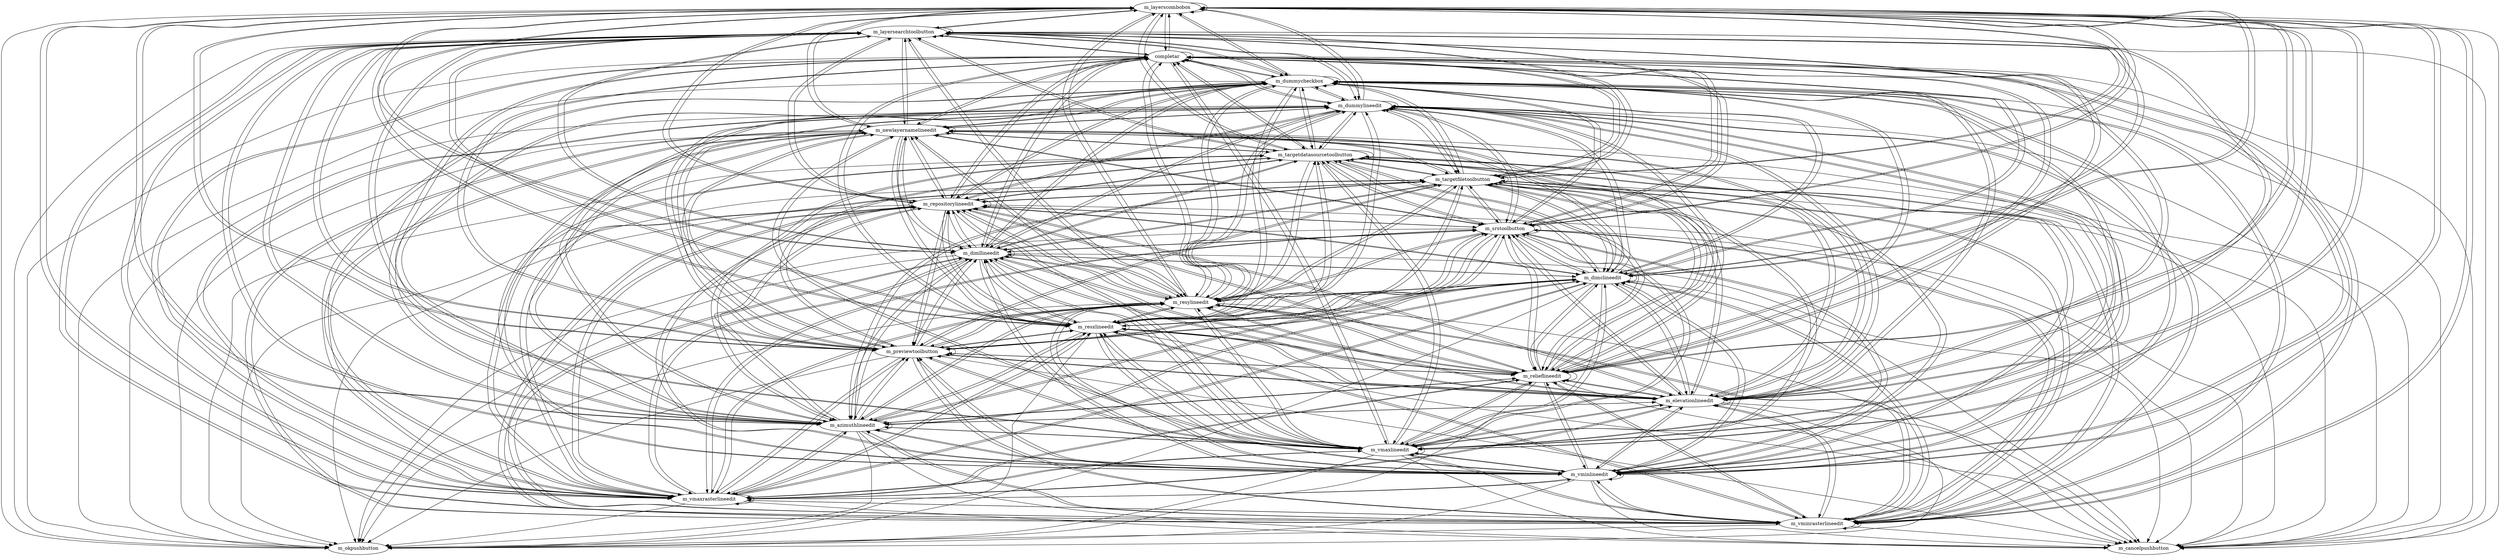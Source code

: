 strict digraph G {
	m_layerscombobox;
	m_layersearchtoolbutton;
	m_dummycheckbox;
	m_dummylineedit;
	m_vminrasterlineedit;
	m_vmaxrasterlineedit;
	m_vminlineedit;
	m_vmaxlineedit;
	m_azimuthlineedit;
	m_elevationlineedit;
	m_relieflineedit;
	m_previewtoolbutton;
	m_resxlineedit;
	m_resylineedit;
	m_dimclineedit;
	m_dimllineedit;
	m_srstoolbutton;
	m_repositorylineedit;
	m_targetfiletoolbutton;
	m_targetdatasourcetoolbutton;
	m_newlayernamelineedit;
	m_okpushbutton;
	m_cancelpushbutton;
	completar;
	completar;
	completar;
	completar;
	completar;
	completar;
	completar;
	completar;
	completar;
	completar;
	completar;
	completar;
	m_layerscombobox -> m_layerscombobox;
	m_layerscombobox -> m_layersearchtoolbutton;
	m_layerscombobox -> m_dummycheckbox;
	m_layerscombobox -> m_dummylineedit;
	m_layerscombobox -> m_vminrasterlineedit;
	m_layerscombobox -> m_vmaxrasterlineedit;
	m_layerscombobox -> m_vminlineedit;
	m_layerscombobox -> m_vmaxlineedit;
	m_layerscombobox -> m_azimuthlineedit;
	m_layerscombobox -> m_elevationlineedit;
	m_layerscombobox -> m_relieflineedit;
	m_layerscombobox -> m_previewtoolbutton;
	m_layerscombobox -> m_resxlineedit;
	m_layerscombobox -> m_resylineedit;
	m_layerscombobox -> m_dimclineedit;
	m_layerscombobox -> m_dimllineedit;
	m_layerscombobox -> m_srstoolbutton;
	m_layerscombobox -> m_repositorylineedit;
	m_layerscombobox -> m_targetfiletoolbutton;
	m_layerscombobox -> m_targetdatasourcetoolbutton;
	m_layerscombobox -> m_newlayernamelineedit;
	m_layerscombobox -> m_okpushbutton;
	m_layerscombobox -> m_cancelpushbutton;
	m_layerscombobox -> completar;
	m_layerscombobox -> completar;
	m_layerscombobox -> completar;
	m_layerscombobox -> completar;
	m_layerscombobox -> completar;
	m_layerscombobox -> completar;
	m_layerscombobox -> completar;
	m_layerscombobox -> completar;
	m_layerscombobox -> completar;
	m_layerscombobox -> completar;
	m_layerscombobox -> completar;
	m_layerscombobox -> completar;
	m_layersearchtoolbutton -> m_layerscombobox;
	m_layersearchtoolbutton -> m_layersearchtoolbutton;
	m_layersearchtoolbutton -> m_dummycheckbox;
	m_layersearchtoolbutton -> m_dummylineedit;
	m_layersearchtoolbutton -> m_vminrasterlineedit;
	m_layersearchtoolbutton -> m_vmaxrasterlineedit;
	m_layersearchtoolbutton -> m_vminlineedit;
	m_layersearchtoolbutton -> m_vmaxlineedit;
	m_layersearchtoolbutton -> m_azimuthlineedit;
	m_layersearchtoolbutton -> m_elevationlineedit;
	m_layersearchtoolbutton -> m_relieflineedit;
	m_layersearchtoolbutton -> m_previewtoolbutton;
	m_layersearchtoolbutton -> m_resxlineedit;
	m_layersearchtoolbutton -> m_resylineedit;
	m_layersearchtoolbutton -> m_dimclineedit;
	m_layersearchtoolbutton -> m_dimllineedit;
	m_layersearchtoolbutton -> m_srstoolbutton;
	m_layersearchtoolbutton -> m_repositorylineedit;
	m_layersearchtoolbutton -> m_targetfiletoolbutton;
	m_layersearchtoolbutton -> m_targetdatasourcetoolbutton;
	m_layersearchtoolbutton -> m_newlayernamelineedit;
	m_layersearchtoolbutton -> m_okpushbutton;
	m_layersearchtoolbutton -> m_cancelpushbutton;
	m_layersearchtoolbutton -> completar;
	m_layersearchtoolbutton -> completar;
	m_layersearchtoolbutton -> completar;
	m_layersearchtoolbutton -> completar;
	m_layersearchtoolbutton -> completar;
	m_layersearchtoolbutton -> completar;
	m_layersearchtoolbutton -> completar;
	m_layersearchtoolbutton -> completar;
	m_layersearchtoolbutton -> completar;
	m_layersearchtoolbutton -> completar;
	m_layersearchtoolbutton -> completar;
	m_layersearchtoolbutton -> completar;
	m_dummycheckbox -> m_layerscombobox;
	m_dummycheckbox -> m_layersearchtoolbutton;
	m_dummycheckbox -> m_dummycheckbox;
	m_dummycheckbox -> m_dummylineedit;
	m_dummycheckbox -> m_vminrasterlineedit;
	m_dummycheckbox -> m_vmaxrasterlineedit;
	m_dummycheckbox -> m_vminlineedit;
	m_dummycheckbox -> m_vmaxlineedit;
	m_dummycheckbox -> m_azimuthlineedit;
	m_dummycheckbox -> m_elevationlineedit;
	m_dummycheckbox -> m_relieflineedit;
	m_dummycheckbox -> m_previewtoolbutton;
	m_dummycheckbox -> m_resxlineedit;
	m_dummycheckbox -> m_resylineedit;
	m_dummycheckbox -> m_dimclineedit;
	m_dummycheckbox -> m_dimllineedit;
	m_dummycheckbox -> m_srstoolbutton;
	m_dummycheckbox -> m_repositorylineedit;
	m_dummycheckbox -> m_targetfiletoolbutton;
	m_dummycheckbox -> m_targetdatasourcetoolbutton;
	m_dummycheckbox -> m_newlayernamelineedit;
	m_dummycheckbox -> m_okpushbutton;
	m_dummycheckbox -> m_cancelpushbutton;
	m_dummycheckbox -> completar;
	m_dummycheckbox -> completar;
	m_dummycheckbox -> completar;
	m_dummycheckbox -> completar;
	m_dummycheckbox -> completar;
	m_dummycheckbox -> completar;
	m_dummycheckbox -> completar;
	m_dummycheckbox -> completar;
	m_dummycheckbox -> completar;
	m_dummycheckbox -> completar;
	m_dummycheckbox -> completar;
	m_dummycheckbox -> completar;
	m_dummylineedit -> m_layerscombobox;
	m_dummylineedit -> m_layersearchtoolbutton;
	m_dummylineedit -> m_dummycheckbox;
	m_dummylineedit -> m_dummylineedit;
	m_dummylineedit -> m_vminrasterlineedit;
	m_dummylineedit -> m_vmaxrasterlineedit;
	m_dummylineedit -> m_vminlineedit;
	m_dummylineedit -> m_vmaxlineedit;
	m_dummylineedit -> m_azimuthlineedit;
	m_dummylineedit -> m_elevationlineedit;
	m_dummylineedit -> m_relieflineedit;
	m_dummylineedit -> m_previewtoolbutton;
	m_dummylineedit -> m_resxlineedit;
	m_dummylineedit -> m_resylineedit;
	m_dummylineedit -> m_dimclineedit;
	m_dummylineedit -> m_dimllineedit;
	m_dummylineedit -> m_srstoolbutton;
	m_dummylineedit -> m_repositorylineedit;
	m_dummylineedit -> m_targetfiletoolbutton;
	m_dummylineedit -> m_targetdatasourcetoolbutton;
	m_dummylineedit -> m_newlayernamelineedit;
	m_dummylineedit -> m_okpushbutton;
	m_dummylineedit -> m_cancelpushbutton;
	m_dummylineedit -> completar;
	m_dummylineedit -> completar;
	m_dummylineedit -> completar;
	m_dummylineedit -> completar;
	m_dummylineedit -> completar;
	m_dummylineedit -> completar;
	m_dummylineedit -> completar;
	m_dummylineedit -> completar;
	m_dummylineedit -> completar;
	m_dummylineedit -> completar;
	m_dummylineedit -> completar;
	m_dummylineedit -> completar;
	m_vminrasterlineedit -> m_layerscombobox;
	m_vminrasterlineedit -> m_layersearchtoolbutton;
	m_vminrasterlineedit -> m_dummycheckbox;
	m_vminrasterlineedit -> m_dummylineedit;
	m_vminrasterlineedit -> m_vminrasterlineedit;
	m_vminrasterlineedit -> m_vmaxrasterlineedit;
	m_vminrasterlineedit -> m_vminlineedit;
	m_vminrasterlineedit -> m_vmaxlineedit;
	m_vminrasterlineedit -> m_azimuthlineedit;
	m_vminrasterlineedit -> m_elevationlineedit;
	m_vminrasterlineedit -> m_relieflineedit;
	m_vminrasterlineedit -> m_previewtoolbutton;
	m_vminrasterlineedit -> m_resxlineedit;
	m_vminrasterlineedit -> m_resylineedit;
	m_vminrasterlineedit -> m_dimclineedit;
	m_vminrasterlineedit -> m_dimllineedit;
	m_vminrasterlineedit -> m_srstoolbutton;
	m_vminrasterlineedit -> m_repositorylineedit;
	m_vminrasterlineedit -> m_targetfiletoolbutton;
	m_vminrasterlineedit -> m_targetdatasourcetoolbutton;
	m_vminrasterlineedit -> m_newlayernamelineedit;
	m_vminrasterlineedit -> m_okpushbutton;
	m_vminrasterlineedit -> m_cancelpushbutton;
	m_vminrasterlineedit -> completar;
	m_vminrasterlineedit -> completar;
	m_vminrasterlineedit -> completar;
	m_vminrasterlineedit -> completar;
	m_vminrasterlineedit -> completar;
	m_vminrasterlineedit -> completar;
	m_vminrasterlineedit -> completar;
	m_vminrasterlineedit -> completar;
	m_vminrasterlineedit -> completar;
	m_vminrasterlineedit -> completar;
	m_vminrasterlineedit -> completar;
	m_vminrasterlineedit -> completar;
	m_vmaxrasterlineedit -> m_layerscombobox;
	m_vmaxrasterlineedit -> m_layersearchtoolbutton;
	m_vmaxrasterlineedit -> m_dummycheckbox;
	m_vmaxrasterlineedit -> m_dummylineedit;
	m_vmaxrasterlineedit -> m_vminrasterlineedit;
	m_vmaxrasterlineedit -> m_vmaxrasterlineedit;
	m_vmaxrasterlineedit -> m_vminlineedit;
	m_vmaxrasterlineedit -> m_vmaxlineedit;
	m_vmaxrasterlineedit -> m_azimuthlineedit;
	m_vmaxrasterlineedit -> m_elevationlineedit;
	m_vmaxrasterlineedit -> m_relieflineedit;
	m_vmaxrasterlineedit -> m_previewtoolbutton;
	m_vmaxrasterlineedit -> m_resxlineedit;
	m_vmaxrasterlineedit -> m_resylineedit;
	m_vmaxrasterlineedit -> m_dimclineedit;
	m_vmaxrasterlineedit -> m_dimllineedit;
	m_vmaxrasterlineedit -> m_srstoolbutton;
	m_vmaxrasterlineedit -> m_repositorylineedit;
	m_vmaxrasterlineedit -> m_targetfiletoolbutton;
	m_vmaxrasterlineedit -> m_targetdatasourcetoolbutton;
	m_vmaxrasterlineedit -> m_newlayernamelineedit;
	m_vmaxrasterlineedit -> m_okpushbutton;
	m_vmaxrasterlineedit -> m_cancelpushbutton;
	m_vmaxrasterlineedit -> completar;
	m_vmaxrasterlineedit -> completar;
	m_vmaxrasterlineedit -> completar;
	m_vmaxrasterlineedit -> completar;
	m_vmaxrasterlineedit -> completar;
	m_vmaxrasterlineedit -> completar;
	m_vmaxrasterlineedit -> completar;
	m_vmaxrasterlineedit -> completar;
	m_vmaxrasterlineedit -> completar;
	m_vmaxrasterlineedit -> completar;
	m_vmaxrasterlineedit -> completar;
	m_vmaxrasterlineedit -> completar;
	m_vminlineedit -> m_layerscombobox;
	m_vminlineedit -> m_layersearchtoolbutton;
	m_vminlineedit -> m_dummycheckbox;
	m_vminlineedit -> m_dummylineedit;
	m_vminlineedit -> m_vminrasterlineedit;
	m_vminlineedit -> m_vmaxrasterlineedit;
	m_vminlineedit -> m_vminlineedit;
	m_vminlineedit -> m_vmaxlineedit;
	m_vminlineedit -> m_azimuthlineedit;
	m_vminlineedit -> m_elevationlineedit;
	m_vminlineedit -> m_relieflineedit;
	m_vminlineedit -> m_previewtoolbutton;
	m_vminlineedit -> m_resxlineedit;
	m_vminlineedit -> m_resylineedit;
	m_vminlineedit -> m_dimclineedit;
	m_vminlineedit -> m_dimllineedit;
	m_vminlineedit -> m_srstoolbutton;
	m_vminlineedit -> m_repositorylineedit;
	m_vminlineedit -> m_targetfiletoolbutton;
	m_vminlineedit -> m_targetdatasourcetoolbutton;
	m_vminlineedit -> m_newlayernamelineedit;
	m_vminlineedit -> m_okpushbutton;
	m_vminlineedit -> m_cancelpushbutton;
	m_vminlineedit -> completar;
	m_vminlineedit -> completar;
	m_vminlineedit -> completar;
	m_vminlineedit -> completar;
	m_vminlineedit -> completar;
	m_vminlineedit -> completar;
	m_vminlineedit -> completar;
	m_vminlineedit -> completar;
	m_vminlineedit -> completar;
	m_vminlineedit -> completar;
	m_vminlineedit -> completar;
	m_vminlineedit -> completar;
	m_vmaxlineedit -> m_layerscombobox;
	m_vmaxlineedit -> m_layersearchtoolbutton;
	m_vmaxlineedit -> m_dummycheckbox;
	m_vmaxlineedit -> m_dummylineedit;
	m_vmaxlineedit -> m_vminrasterlineedit;
	m_vmaxlineedit -> m_vmaxrasterlineedit;
	m_vmaxlineedit -> m_vminlineedit;
	m_vmaxlineedit -> m_vmaxlineedit;
	m_vmaxlineedit -> m_azimuthlineedit;
	m_vmaxlineedit -> m_elevationlineedit;
	m_vmaxlineedit -> m_relieflineedit;
	m_vmaxlineedit -> m_previewtoolbutton;
	m_vmaxlineedit -> m_resxlineedit;
	m_vmaxlineedit -> m_resylineedit;
	m_vmaxlineedit -> m_dimclineedit;
	m_vmaxlineedit -> m_dimllineedit;
	m_vmaxlineedit -> m_srstoolbutton;
	m_vmaxlineedit -> m_repositorylineedit;
	m_vmaxlineedit -> m_targetfiletoolbutton;
	m_vmaxlineedit -> m_targetdatasourcetoolbutton;
	m_vmaxlineedit -> m_newlayernamelineedit;
	m_vmaxlineedit -> m_okpushbutton;
	m_vmaxlineedit -> m_cancelpushbutton;
	m_vmaxlineedit -> completar;
	m_vmaxlineedit -> completar;
	m_vmaxlineedit -> completar;
	m_vmaxlineedit -> completar;
	m_vmaxlineedit -> completar;
	m_vmaxlineedit -> completar;
	m_vmaxlineedit -> completar;
	m_vmaxlineedit -> completar;
	m_vmaxlineedit -> completar;
	m_vmaxlineedit -> completar;
	m_vmaxlineedit -> completar;
	m_vmaxlineedit -> completar;
	m_azimuthlineedit -> m_layerscombobox;
	m_azimuthlineedit -> m_layersearchtoolbutton;
	m_azimuthlineedit -> m_dummycheckbox;
	m_azimuthlineedit -> m_dummylineedit;
	m_azimuthlineedit -> m_vminrasterlineedit;
	m_azimuthlineedit -> m_vmaxrasterlineedit;
	m_azimuthlineedit -> m_vminlineedit;
	m_azimuthlineedit -> m_vmaxlineedit;
	m_azimuthlineedit -> m_azimuthlineedit;
	m_azimuthlineedit -> m_elevationlineedit;
	m_azimuthlineedit -> m_relieflineedit;
	m_azimuthlineedit -> m_previewtoolbutton;
	m_azimuthlineedit -> m_resxlineedit;
	m_azimuthlineedit -> m_resylineedit;
	m_azimuthlineedit -> m_dimclineedit;
	m_azimuthlineedit -> m_dimllineedit;
	m_azimuthlineedit -> m_srstoolbutton;
	m_azimuthlineedit -> m_repositorylineedit;
	m_azimuthlineedit -> m_targetfiletoolbutton;
	m_azimuthlineedit -> m_targetdatasourcetoolbutton;
	m_azimuthlineedit -> m_newlayernamelineedit;
	m_azimuthlineedit -> m_okpushbutton;
	m_azimuthlineedit -> m_cancelpushbutton;
	m_azimuthlineedit -> completar;
	m_azimuthlineedit -> completar;
	m_azimuthlineedit -> completar;
	m_azimuthlineedit -> completar;
	m_azimuthlineedit -> completar;
	m_azimuthlineedit -> completar;
	m_azimuthlineedit -> completar;
	m_azimuthlineedit -> completar;
	m_azimuthlineedit -> completar;
	m_azimuthlineedit -> completar;
	m_azimuthlineedit -> completar;
	m_azimuthlineedit -> completar;
	m_elevationlineedit -> m_layerscombobox;
	m_elevationlineedit -> m_layersearchtoolbutton;
	m_elevationlineedit -> m_dummycheckbox;
	m_elevationlineedit -> m_dummylineedit;
	m_elevationlineedit -> m_vminrasterlineedit;
	m_elevationlineedit -> m_vmaxrasterlineedit;
	m_elevationlineedit -> m_vminlineedit;
	m_elevationlineedit -> m_vmaxlineedit;
	m_elevationlineedit -> m_azimuthlineedit;
	m_elevationlineedit -> m_elevationlineedit;
	m_elevationlineedit -> m_relieflineedit;
	m_elevationlineedit -> m_previewtoolbutton;
	m_elevationlineedit -> m_resxlineedit;
	m_elevationlineedit -> m_resylineedit;
	m_elevationlineedit -> m_dimclineedit;
	m_elevationlineedit -> m_dimllineedit;
	m_elevationlineedit -> m_srstoolbutton;
	m_elevationlineedit -> m_repositorylineedit;
	m_elevationlineedit -> m_targetfiletoolbutton;
	m_elevationlineedit -> m_targetdatasourcetoolbutton;
	m_elevationlineedit -> m_newlayernamelineedit;
	m_elevationlineedit -> m_okpushbutton;
	m_elevationlineedit -> m_cancelpushbutton;
	m_elevationlineedit -> completar;
	m_elevationlineedit -> completar;
	m_elevationlineedit -> completar;
	m_elevationlineedit -> completar;
	m_elevationlineedit -> completar;
	m_elevationlineedit -> completar;
	m_elevationlineedit -> completar;
	m_elevationlineedit -> completar;
	m_elevationlineedit -> completar;
	m_elevationlineedit -> completar;
	m_elevationlineedit -> completar;
	m_elevationlineedit -> completar;
	m_relieflineedit -> m_layerscombobox;
	m_relieflineedit -> m_layersearchtoolbutton;
	m_relieflineedit -> m_dummycheckbox;
	m_relieflineedit -> m_dummylineedit;
	m_relieflineedit -> m_vminrasterlineedit;
	m_relieflineedit -> m_vmaxrasterlineedit;
	m_relieflineedit -> m_vminlineedit;
	m_relieflineedit -> m_vmaxlineedit;
	m_relieflineedit -> m_azimuthlineedit;
	m_relieflineedit -> m_elevationlineedit;
	m_relieflineedit -> m_relieflineedit;
	m_relieflineedit -> m_previewtoolbutton;
	m_relieflineedit -> m_resxlineedit;
	m_relieflineedit -> m_resylineedit;
	m_relieflineedit -> m_dimclineedit;
	m_relieflineedit -> m_dimllineedit;
	m_relieflineedit -> m_srstoolbutton;
	m_relieflineedit -> m_repositorylineedit;
	m_relieflineedit -> m_targetfiletoolbutton;
	m_relieflineedit -> m_targetdatasourcetoolbutton;
	m_relieflineedit -> m_newlayernamelineedit;
	m_relieflineedit -> m_okpushbutton;
	m_relieflineedit -> m_cancelpushbutton;
	m_relieflineedit -> completar;
	m_relieflineedit -> completar;
	m_relieflineedit -> completar;
	m_relieflineedit -> completar;
	m_relieflineedit -> completar;
	m_relieflineedit -> completar;
	m_relieflineedit -> completar;
	m_relieflineedit -> completar;
	m_relieflineedit -> completar;
	m_relieflineedit -> completar;
	m_relieflineedit -> completar;
	m_relieflineedit -> completar;
	m_previewtoolbutton -> m_layerscombobox;
	m_previewtoolbutton -> m_layersearchtoolbutton;
	m_previewtoolbutton -> m_dummycheckbox;
	m_previewtoolbutton -> m_dummylineedit;
	m_previewtoolbutton -> m_vminrasterlineedit;
	m_previewtoolbutton -> m_vmaxrasterlineedit;
	m_previewtoolbutton -> m_vminlineedit;
	m_previewtoolbutton -> m_vmaxlineedit;
	m_previewtoolbutton -> m_azimuthlineedit;
	m_previewtoolbutton -> m_elevationlineedit;
	m_previewtoolbutton -> m_relieflineedit;
	m_previewtoolbutton -> m_previewtoolbutton;
	m_previewtoolbutton -> m_resxlineedit;
	m_previewtoolbutton -> m_resylineedit;
	m_previewtoolbutton -> m_dimclineedit;
	m_previewtoolbutton -> m_dimllineedit;
	m_previewtoolbutton -> m_srstoolbutton;
	m_previewtoolbutton -> m_repositorylineedit;
	m_previewtoolbutton -> m_targetfiletoolbutton;
	m_previewtoolbutton -> m_targetdatasourcetoolbutton;
	m_previewtoolbutton -> m_newlayernamelineedit;
	m_previewtoolbutton -> m_okpushbutton;
	m_previewtoolbutton -> m_cancelpushbutton;
	m_previewtoolbutton -> completar;
	m_previewtoolbutton -> completar;
	m_previewtoolbutton -> completar;
	m_previewtoolbutton -> completar;
	m_previewtoolbutton -> completar;
	m_previewtoolbutton -> completar;
	m_previewtoolbutton -> completar;
	m_previewtoolbutton -> completar;
	m_previewtoolbutton -> completar;
	m_previewtoolbutton -> completar;
	m_previewtoolbutton -> completar;
	m_previewtoolbutton -> completar;
	m_resxlineedit -> m_layerscombobox;
	m_resxlineedit -> m_layersearchtoolbutton;
	m_resxlineedit -> m_dummycheckbox;
	m_resxlineedit -> m_dummylineedit;
	m_resxlineedit -> m_vminrasterlineedit;
	m_resxlineedit -> m_vmaxrasterlineedit;
	m_resxlineedit -> m_vminlineedit;
	m_resxlineedit -> m_vmaxlineedit;
	m_resxlineedit -> m_azimuthlineedit;
	m_resxlineedit -> m_elevationlineedit;
	m_resxlineedit -> m_relieflineedit;
	m_resxlineedit -> m_previewtoolbutton;
	m_resxlineedit -> m_resxlineedit;
	m_resxlineedit -> m_resylineedit;
	m_resxlineedit -> m_dimclineedit;
	m_resxlineedit -> m_dimllineedit;
	m_resxlineedit -> m_srstoolbutton;
	m_resxlineedit -> m_repositorylineedit;
	m_resxlineedit -> m_targetfiletoolbutton;
	m_resxlineedit -> m_targetdatasourcetoolbutton;
	m_resxlineedit -> m_newlayernamelineedit;
	m_resxlineedit -> m_okpushbutton;
	m_resxlineedit -> m_cancelpushbutton;
	m_resxlineedit -> completar;
	m_resxlineedit -> completar;
	m_resxlineedit -> completar;
	m_resxlineedit -> completar;
	m_resxlineedit -> completar;
	m_resxlineedit -> completar;
	m_resxlineedit -> completar;
	m_resxlineedit -> completar;
	m_resxlineedit -> completar;
	m_resxlineedit -> completar;
	m_resxlineedit -> completar;
	m_resxlineedit -> completar;
	m_resylineedit -> m_layerscombobox;
	m_resylineedit -> m_layersearchtoolbutton;
	m_resylineedit -> m_dummycheckbox;
	m_resylineedit -> m_dummylineedit;
	m_resylineedit -> m_vminrasterlineedit;
	m_resylineedit -> m_vmaxrasterlineedit;
	m_resylineedit -> m_vminlineedit;
	m_resylineedit -> m_vmaxlineedit;
	m_resylineedit -> m_azimuthlineedit;
	m_resylineedit -> m_elevationlineedit;
	m_resylineedit -> m_relieflineedit;
	m_resylineedit -> m_previewtoolbutton;
	m_resylineedit -> m_resxlineedit;
	m_resylineedit -> m_resylineedit;
	m_resylineedit -> m_dimclineedit;
	m_resylineedit -> m_dimllineedit;
	m_resylineedit -> m_srstoolbutton;
	m_resylineedit -> m_repositorylineedit;
	m_resylineedit -> m_targetfiletoolbutton;
	m_resylineedit -> m_targetdatasourcetoolbutton;
	m_resylineedit -> m_newlayernamelineedit;
	m_resylineedit -> m_okpushbutton;
	m_resylineedit -> m_cancelpushbutton;
	m_resylineedit -> completar;
	m_resylineedit -> completar;
	m_resylineedit -> completar;
	m_resylineedit -> completar;
	m_resylineedit -> completar;
	m_resylineedit -> completar;
	m_resylineedit -> completar;
	m_resylineedit -> completar;
	m_resylineedit -> completar;
	m_resylineedit -> completar;
	m_resylineedit -> completar;
	m_resylineedit -> completar;
	m_dimclineedit -> m_layerscombobox;
	m_dimclineedit -> m_layersearchtoolbutton;
	m_dimclineedit -> m_dummycheckbox;
	m_dimclineedit -> m_dummylineedit;
	m_dimclineedit -> m_vminrasterlineedit;
	m_dimclineedit -> m_vmaxrasterlineedit;
	m_dimclineedit -> m_vminlineedit;
	m_dimclineedit -> m_vmaxlineedit;
	m_dimclineedit -> m_azimuthlineedit;
	m_dimclineedit -> m_elevationlineedit;
	m_dimclineedit -> m_relieflineedit;
	m_dimclineedit -> m_previewtoolbutton;
	m_dimclineedit -> m_resxlineedit;
	m_dimclineedit -> m_resylineedit;
	m_dimclineedit -> m_dimclineedit;
	m_dimclineedit -> m_dimllineedit;
	m_dimclineedit -> m_srstoolbutton;
	m_dimclineedit -> m_repositorylineedit;
	m_dimclineedit -> m_targetfiletoolbutton;
	m_dimclineedit -> m_targetdatasourcetoolbutton;
	m_dimclineedit -> m_newlayernamelineedit;
	m_dimclineedit -> m_okpushbutton;
	m_dimclineedit -> m_cancelpushbutton;
	m_dimclineedit -> completar;
	m_dimclineedit -> completar;
	m_dimclineedit -> completar;
	m_dimclineedit -> completar;
	m_dimclineedit -> completar;
	m_dimclineedit -> completar;
	m_dimclineedit -> completar;
	m_dimclineedit -> completar;
	m_dimclineedit -> completar;
	m_dimclineedit -> completar;
	m_dimclineedit -> completar;
	m_dimclineedit -> completar;
	m_dimllineedit -> m_layerscombobox;
	m_dimllineedit -> m_layersearchtoolbutton;
	m_dimllineedit -> m_dummycheckbox;
	m_dimllineedit -> m_dummylineedit;
	m_dimllineedit -> m_vminrasterlineedit;
	m_dimllineedit -> m_vmaxrasterlineedit;
	m_dimllineedit -> m_vminlineedit;
	m_dimllineedit -> m_vmaxlineedit;
	m_dimllineedit -> m_azimuthlineedit;
	m_dimllineedit -> m_elevationlineedit;
	m_dimllineedit -> m_relieflineedit;
	m_dimllineedit -> m_previewtoolbutton;
	m_dimllineedit -> m_resxlineedit;
	m_dimllineedit -> m_resylineedit;
	m_dimllineedit -> m_dimclineedit;
	m_dimllineedit -> m_dimllineedit;
	m_dimllineedit -> m_srstoolbutton;
	m_dimllineedit -> m_repositorylineedit;
	m_dimllineedit -> m_targetfiletoolbutton;
	m_dimllineedit -> m_targetdatasourcetoolbutton;
	m_dimllineedit -> m_newlayernamelineedit;
	m_dimllineedit -> m_okpushbutton;
	m_dimllineedit -> m_cancelpushbutton;
	m_dimllineedit -> completar;
	m_dimllineedit -> completar;
	m_dimllineedit -> completar;
	m_dimllineedit -> completar;
	m_dimllineedit -> completar;
	m_dimllineedit -> completar;
	m_dimllineedit -> completar;
	m_dimllineedit -> completar;
	m_dimllineedit -> completar;
	m_dimllineedit -> completar;
	m_dimllineedit -> completar;
	m_dimllineedit -> completar;
	m_srstoolbutton -> m_layerscombobox;
	m_srstoolbutton -> m_layersearchtoolbutton;
	m_srstoolbutton -> m_dummycheckbox;
	m_srstoolbutton -> m_dummylineedit;
	m_srstoolbutton -> m_vminrasterlineedit;
	m_srstoolbutton -> m_vmaxrasterlineedit;
	m_srstoolbutton -> m_vminlineedit;
	m_srstoolbutton -> m_vmaxlineedit;
	m_srstoolbutton -> m_azimuthlineedit;
	m_srstoolbutton -> m_elevationlineedit;
	m_srstoolbutton -> m_relieflineedit;
	m_srstoolbutton -> m_previewtoolbutton;
	m_srstoolbutton -> m_resxlineedit;
	m_srstoolbutton -> m_resylineedit;
	m_srstoolbutton -> m_dimclineedit;
	m_srstoolbutton -> m_dimllineedit;
	m_srstoolbutton -> m_srstoolbutton;
	m_srstoolbutton -> m_repositorylineedit;
	m_srstoolbutton -> m_targetfiletoolbutton;
	m_srstoolbutton -> m_targetdatasourcetoolbutton;
	m_srstoolbutton -> m_newlayernamelineedit;
	m_srstoolbutton -> m_okpushbutton;
	m_srstoolbutton -> m_cancelpushbutton;
	m_srstoolbutton -> completar;
	m_srstoolbutton -> completar;
	m_srstoolbutton -> completar;
	m_srstoolbutton -> completar;
	m_srstoolbutton -> completar;
	m_srstoolbutton -> completar;
	m_srstoolbutton -> completar;
	m_srstoolbutton -> completar;
	m_srstoolbutton -> completar;
	m_srstoolbutton -> completar;
	m_srstoolbutton -> completar;
	m_srstoolbutton -> completar;
	m_repositorylineedit -> m_layerscombobox;
	m_repositorylineedit -> m_layersearchtoolbutton;
	m_repositorylineedit -> m_dummycheckbox;
	m_repositorylineedit -> m_dummylineedit;
	m_repositorylineedit -> m_vminrasterlineedit;
	m_repositorylineedit -> m_vmaxrasterlineedit;
	m_repositorylineedit -> m_vminlineedit;
	m_repositorylineedit -> m_vmaxlineedit;
	m_repositorylineedit -> m_azimuthlineedit;
	m_repositorylineedit -> m_elevationlineedit;
	m_repositorylineedit -> m_relieflineedit;
	m_repositorylineedit -> m_previewtoolbutton;
	m_repositorylineedit -> m_resxlineedit;
	m_repositorylineedit -> m_resylineedit;
	m_repositorylineedit -> m_dimclineedit;
	m_repositorylineedit -> m_dimllineedit;
	m_repositorylineedit -> m_srstoolbutton;
	m_repositorylineedit -> m_repositorylineedit;
	m_repositorylineedit -> m_targetfiletoolbutton;
	m_repositorylineedit -> m_targetdatasourcetoolbutton;
	m_repositorylineedit -> m_newlayernamelineedit;
	m_repositorylineedit -> m_okpushbutton;
	m_repositorylineedit -> m_cancelpushbutton;
	m_repositorylineedit -> completar;
	m_repositorylineedit -> completar;
	m_repositorylineedit -> completar;
	m_repositorylineedit -> completar;
	m_repositorylineedit -> completar;
	m_repositorylineedit -> completar;
	m_repositorylineedit -> completar;
	m_repositorylineedit -> completar;
	m_repositorylineedit -> completar;
	m_repositorylineedit -> completar;
	m_repositorylineedit -> completar;
	m_repositorylineedit -> completar;
	m_targetfiletoolbutton -> m_layerscombobox;
	m_targetfiletoolbutton -> m_layersearchtoolbutton;
	m_targetfiletoolbutton -> m_dummycheckbox;
	m_targetfiletoolbutton -> m_dummylineedit;
	m_targetfiletoolbutton -> m_vminrasterlineedit;
	m_targetfiletoolbutton -> m_vmaxrasterlineedit;
	m_targetfiletoolbutton -> m_vminlineedit;
	m_targetfiletoolbutton -> m_vmaxlineedit;
	m_targetfiletoolbutton -> m_azimuthlineedit;
	m_targetfiletoolbutton -> m_elevationlineedit;
	m_targetfiletoolbutton -> m_relieflineedit;
	m_targetfiletoolbutton -> m_previewtoolbutton;
	m_targetfiletoolbutton -> m_resxlineedit;
	m_targetfiletoolbutton -> m_resylineedit;
	m_targetfiletoolbutton -> m_dimclineedit;
	m_targetfiletoolbutton -> m_dimllineedit;
	m_targetfiletoolbutton -> m_srstoolbutton;
	m_targetfiletoolbutton -> m_repositorylineedit;
	m_targetfiletoolbutton -> m_targetfiletoolbutton;
	m_targetfiletoolbutton -> m_targetdatasourcetoolbutton;
	m_targetfiletoolbutton -> m_newlayernamelineedit;
	m_targetfiletoolbutton -> m_okpushbutton;
	m_targetfiletoolbutton -> m_cancelpushbutton;
	m_targetfiletoolbutton -> completar;
	m_targetfiletoolbutton -> completar;
	m_targetfiletoolbutton -> completar;
	m_targetfiletoolbutton -> completar;
	m_targetfiletoolbutton -> completar;
	m_targetfiletoolbutton -> completar;
	m_targetfiletoolbutton -> completar;
	m_targetfiletoolbutton -> completar;
	m_targetfiletoolbutton -> completar;
	m_targetfiletoolbutton -> completar;
	m_targetfiletoolbutton -> completar;
	m_targetfiletoolbutton -> completar;
	m_targetdatasourcetoolbutton -> m_layerscombobox;
	m_targetdatasourcetoolbutton -> m_layersearchtoolbutton;
	m_targetdatasourcetoolbutton -> m_dummycheckbox;
	m_targetdatasourcetoolbutton -> m_dummylineedit;
	m_targetdatasourcetoolbutton -> m_vminrasterlineedit;
	m_targetdatasourcetoolbutton -> m_vmaxrasterlineedit;
	m_targetdatasourcetoolbutton -> m_vminlineedit;
	m_targetdatasourcetoolbutton -> m_vmaxlineedit;
	m_targetdatasourcetoolbutton -> m_azimuthlineedit;
	m_targetdatasourcetoolbutton -> m_elevationlineedit;
	m_targetdatasourcetoolbutton -> m_relieflineedit;
	m_targetdatasourcetoolbutton -> m_previewtoolbutton;
	m_targetdatasourcetoolbutton -> m_resxlineedit;
	m_targetdatasourcetoolbutton -> m_resylineedit;
	m_targetdatasourcetoolbutton -> m_dimclineedit;
	m_targetdatasourcetoolbutton -> m_dimllineedit;
	m_targetdatasourcetoolbutton -> m_srstoolbutton;
	m_targetdatasourcetoolbutton -> m_repositorylineedit;
	m_targetdatasourcetoolbutton -> m_targetfiletoolbutton;
	m_targetdatasourcetoolbutton -> m_targetdatasourcetoolbutton;
	m_targetdatasourcetoolbutton -> m_newlayernamelineedit;
	m_targetdatasourcetoolbutton -> m_okpushbutton;
	m_targetdatasourcetoolbutton -> m_cancelpushbutton;
	m_targetdatasourcetoolbutton -> completar;
	m_targetdatasourcetoolbutton -> completar;
	m_targetdatasourcetoolbutton -> completar;
	m_targetdatasourcetoolbutton -> completar;
	m_targetdatasourcetoolbutton -> completar;
	m_targetdatasourcetoolbutton -> completar;
	m_targetdatasourcetoolbutton -> completar;
	m_targetdatasourcetoolbutton -> completar;
	m_targetdatasourcetoolbutton -> completar;
	m_targetdatasourcetoolbutton -> completar;
	m_targetdatasourcetoolbutton -> completar;
	m_targetdatasourcetoolbutton -> completar;
	m_newlayernamelineedit -> m_layerscombobox;
	m_newlayernamelineedit -> m_layersearchtoolbutton;
	m_newlayernamelineedit -> m_dummycheckbox;
	m_newlayernamelineedit -> m_dummylineedit;
	m_newlayernamelineedit -> m_vminrasterlineedit;
	m_newlayernamelineedit -> m_vmaxrasterlineedit;
	m_newlayernamelineedit -> m_vminlineedit;
	m_newlayernamelineedit -> m_vmaxlineedit;
	m_newlayernamelineedit -> m_azimuthlineedit;
	m_newlayernamelineedit -> m_elevationlineedit;
	m_newlayernamelineedit -> m_relieflineedit;
	m_newlayernamelineedit -> m_previewtoolbutton;
	m_newlayernamelineedit -> m_resxlineedit;
	m_newlayernamelineedit -> m_resylineedit;
	m_newlayernamelineedit -> m_dimclineedit;
	m_newlayernamelineedit -> m_dimllineedit;
	m_newlayernamelineedit -> m_srstoolbutton;
	m_newlayernamelineedit -> m_repositorylineedit;
	m_newlayernamelineedit -> m_targetfiletoolbutton;
	m_newlayernamelineedit -> m_targetdatasourcetoolbutton;
	m_newlayernamelineedit -> m_newlayernamelineedit;
	m_newlayernamelineedit -> m_okpushbutton;
	m_newlayernamelineedit -> m_cancelpushbutton;
	m_newlayernamelineedit -> completar;
	m_newlayernamelineedit -> completar;
	m_newlayernamelineedit -> completar;
	m_newlayernamelineedit -> completar;
	m_newlayernamelineedit -> completar;
	m_newlayernamelineedit -> completar;
	m_newlayernamelineedit -> completar;
	m_newlayernamelineedit -> completar;
	m_newlayernamelineedit -> completar;
	m_newlayernamelineedit -> completar;
	m_newlayernamelineedit -> completar;
	m_newlayernamelineedit -> completar;
	completar -> m_layerscombobox;
	completar -> m_layersearchtoolbutton;
	completar -> m_dummycheckbox;
	completar -> m_dummylineedit;
	completar -> m_vminrasterlineedit;
	completar -> m_vmaxrasterlineedit;
	completar -> m_vminlineedit;
	completar -> m_vmaxlineedit;
	completar -> m_azimuthlineedit;
	completar -> m_elevationlineedit;
	completar -> m_relieflineedit;
	completar -> m_previewtoolbutton;
	completar -> m_resxlineedit;
	completar -> m_resylineedit;
	completar -> m_dimclineedit;
	completar -> m_dimllineedit;
	completar -> m_srstoolbutton;
	completar -> m_repositorylineedit;
	completar -> m_targetfiletoolbutton;
	completar -> m_targetdatasourcetoolbutton;
	completar -> m_newlayernamelineedit;
	completar -> m_okpushbutton;
	completar -> m_cancelpushbutton;
	completar -> completar;
	completar -> completar;
	completar -> completar;
	completar -> completar;
	completar -> completar;
	completar -> completar;
	completar -> completar;
	completar -> completar;
	completar -> completar;
	completar -> completar;
	completar -> completar;
	completar -> completar;
	completar -> m_layerscombobox;
	completar -> m_layersearchtoolbutton;
	completar -> m_dummycheckbox;
	completar -> m_dummylineedit;
	completar -> m_vminrasterlineedit;
	completar -> m_vmaxrasterlineedit;
	completar -> m_vminlineedit;
	completar -> m_vmaxlineedit;
	completar -> m_azimuthlineedit;
	completar -> m_elevationlineedit;
	completar -> m_relieflineedit;
	completar -> m_previewtoolbutton;
	completar -> m_resxlineedit;
	completar -> m_resylineedit;
	completar -> m_dimclineedit;
	completar -> m_dimllineedit;
	completar -> m_srstoolbutton;
	completar -> m_repositorylineedit;
	completar -> m_targetfiletoolbutton;
	completar -> m_targetdatasourcetoolbutton;
	completar -> m_newlayernamelineedit;
	completar -> m_okpushbutton;
	completar -> m_cancelpushbutton;
	completar -> completar;
	completar -> completar;
	completar -> completar;
	completar -> completar;
	completar -> completar;
	completar -> completar;
	completar -> completar;
	completar -> completar;
	completar -> completar;
	completar -> completar;
	completar -> completar;
	completar -> completar;
	completar -> m_layerscombobox;
	completar -> m_layersearchtoolbutton;
	completar -> m_dummycheckbox;
	completar -> m_dummylineedit;
	completar -> m_vminrasterlineedit;
	completar -> m_vmaxrasterlineedit;
	completar -> m_vminlineedit;
	completar -> m_vmaxlineedit;
	completar -> m_azimuthlineedit;
	completar -> m_elevationlineedit;
	completar -> m_relieflineedit;
	completar -> m_previewtoolbutton;
	completar -> m_resxlineedit;
	completar -> m_resylineedit;
	completar -> m_dimclineedit;
	completar -> m_dimllineedit;
	completar -> m_srstoolbutton;
	completar -> m_repositorylineedit;
	completar -> m_targetfiletoolbutton;
	completar -> m_targetdatasourcetoolbutton;
	completar -> m_newlayernamelineedit;
	completar -> m_okpushbutton;
	completar -> m_cancelpushbutton;
	completar -> completar;
	completar -> completar;
	completar -> completar;
	completar -> completar;
	completar -> completar;
	completar -> completar;
	completar -> completar;
	completar -> completar;
	completar -> completar;
	completar -> completar;
	completar -> completar;
	completar -> completar;
	completar -> m_layerscombobox;
	completar -> m_layersearchtoolbutton;
	completar -> m_dummycheckbox;
	completar -> m_dummylineedit;
	completar -> m_vminrasterlineedit;
	completar -> m_vmaxrasterlineedit;
	completar -> m_vminlineedit;
	completar -> m_vmaxlineedit;
	completar -> m_azimuthlineedit;
	completar -> m_elevationlineedit;
	completar -> m_relieflineedit;
	completar -> m_previewtoolbutton;
	completar -> m_resxlineedit;
	completar -> m_resylineedit;
	completar -> m_dimclineedit;
	completar -> m_dimllineedit;
	completar -> m_srstoolbutton;
	completar -> m_repositorylineedit;
	completar -> m_targetfiletoolbutton;
	completar -> m_targetdatasourcetoolbutton;
	completar -> m_newlayernamelineedit;
	completar -> m_okpushbutton;
	completar -> m_cancelpushbutton;
	completar -> completar;
	completar -> completar;
	completar -> completar;
	completar -> completar;
	completar -> completar;
	completar -> completar;
	completar -> completar;
	completar -> completar;
	completar -> completar;
	completar -> completar;
	completar -> completar;
	completar -> completar;
	completar -> m_layerscombobox;
	completar -> m_layersearchtoolbutton;
	completar -> m_dummycheckbox;
	completar -> m_dummylineedit;
	completar -> m_vminrasterlineedit;
	completar -> m_vmaxrasterlineedit;
	completar -> m_vminlineedit;
	completar -> m_vmaxlineedit;
	completar -> m_azimuthlineedit;
	completar -> m_elevationlineedit;
	completar -> m_relieflineedit;
	completar -> m_previewtoolbutton;
	completar -> m_resxlineedit;
	completar -> m_resylineedit;
	completar -> m_dimclineedit;
	completar -> m_dimllineedit;
	completar -> m_srstoolbutton;
	completar -> m_repositorylineedit;
	completar -> m_targetfiletoolbutton;
	completar -> m_targetdatasourcetoolbutton;
	completar -> m_newlayernamelineedit;
	completar -> m_okpushbutton;
	completar -> m_cancelpushbutton;
	completar -> completar;
	completar -> completar;
	completar -> completar;
	completar -> completar;
	completar -> completar;
	completar -> completar;
	completar -> completar;
	completar -> completar;
	completar -> completar;
	completar -> completar;
	completar -> completar;
	completar -> completar;
	completar -> m_layerscombobox;
	completar -> m_layersearchtoolbutton;
	completar -> m_dummycheckbox;
	completar -> m_dummylineedit;
	completar -> m_vminrasterlineedit;
	completar -> m_vmaxrasterlineedit;
	completar -> m_vminlineedit;
	completar -> m_vmaxlineedit;
	completar -> m_azimuthlineedit;
	completar -> m_elevationlineedit;
	completar -> m_relieflineedit;
	completar -> m_previewtoolbutton;
	completar -> m_resxlineedit;
	completar -> m_resylineedit;
	completar -> m_dimclineedit;
	completar -> m_dimllineedit;
	completar -> m_srstoolbutton;
	completar -> m_repositorylineedit;
	completar -> m_targetfiletoolbutton;
	completar -> m_targetdatasourcetoolbutton;
	completar -> m_newlayernamelineedit;
	completar -> m_okpushbutton;
	completar -> m_cancelpushbutton;
	completar -> completar;
	completar -> completar;
	completar -> completar;
	completar -> completar;
	completar -> completar;
	completar -> completar;
	completar -> completar;
	completar -> completar;
	completar -> completar;
	completar -> completar;
	completar -> completar;
	completar -> completar;
	completar -> m_layerscombobox;
	completar -> m_layersearchtoolbutton;
	completar -> m_dummycheckbox;
	completar -> m_dummylineedit;
	completar -> m_vminrasterlineedit;
	completar -> m_vmaxrasterlineedit;
	completar -> m_vminlineedit;
	completar -> m_vmaxlineedit;
	completar -> m_azimuthlineedit;
	completar -> m_elevationlineedit;
	completar -> m_relieflineedit;
	completar -> m_previewtoolbutton;
	completar -> m_resxlineedit;
	completar -> m_resylineedit;
	completar -> m_dimclineedit;
	completar -> m_dimllineedit;
	completar -> m_srstoolbutton;
	completar -> m_repositorylineedit;
	completar -> m_targetfiletoolbutton;
	completar -> m_targetdatasourcetoolbutton;
	completar -> m_newlayernamelineedit;
	completar -> m_okpushbutton;
	completar -> m_cancelpushbutton;
	completar -> completar;
	completar -> completar;
	completar -> completar;
	completar -> completar;
	completar -> completar;
	completar -> completar;
	completar -> completar;
	completar -> completar;
	completar -> completar;
	completar -> completar;
	completar -> completar;
	completar -> completar;
	completar -> m_layerscombobox;
	completar -> m_layersearchtoolbutton;
	completar -> m_dummycheckbox;
	completar -> m_dummylineedit;
	completar -> m_vminrasterlineedit;
	completar -> m_vmaxrasterlineedit;
	completar -> m_vminlineedit;
	completar -> m_vmaxlineedit;
	completar -> m_azimuthlineedit;
	completar -> m_elevationlineedit;
	completar -> m_relieflineedit;
	completar -> m_previewtoolbutton;
	completar -> m_resxlineedit;
	completar -> m_resylineedit;
	completar -> m_dimclineedit;
	completar -> m_dimllineedit;
	completar -> m_srstoolbutton;
	completar -> m_repositorylineedit;
	completar -> m_targetfiletoolbutton;
	completar -> m_targetdatasourcetoolbutton;
	completar -> m_newlayernamelineedit;
	completar -> m_okpushbutton;
	completar -> m_cancelpushbutton;
	completar -> completar;
	completar -> completar;
	completar -> completar;
	completar -> completar;
	completar -> completar;
	completar -> completar;
	completar -> completar;
	completar -> completar;
	completar -> completar;
	completar -> completar;
	completar -> completar;
	completar -> completar;
	completar -> m_layerscombobox;
	completar -> m_layersearchtoolbutton;
	completar -> m_dummycheckbox;
	completar -> m_dummylineedit;
	completar -> m_vminrasterlineedit;
	completar -> m_vmaxrasterlineedit;
	completar -> m_vminlineedit;
	completar -> m_vmaxlineedit;
	completar -> m_azimuthlineedit;
	completar -> m_elevationlineedit;
	completar -> m_relieflineedit;
	completar -> m_previewtoolbutton;
	completar -> m_resxlineedit;
	completar -> m_resylineedit;
	completar -> m_dimclineedit;
	completar -> m_dimllineedit;
	completar -> m_srstoolbutton;
	completar -> m_repositorylineedit;
	completar -> m_targetfiletoolbutton;
	completar -> m_targetdatasourcetoolbutton;
	completar -> m_newlayernamelineedit;
	completar -> m_okpushbutton;
	completar -> m_cancelpushbutton;
	completar -> completar;
	completar -> completar;
	completar -> completar;
	completar -> completar;
	completar -> completar;
	completar -> completar;
	completar -> completar;
	completar -> completar;
	completar -> completar;
	completar -> completar;
	completar -> completar;
	completar -> completar;
	completar -> m_layerscombobox;
	completar -> m_layersearchtoolbutton;
	completar -> m_dummycheckbox;
	completar -> m_dummylineedit;
	completar -> m_vminrasterlineedit;
	completar -> m_vmaxrasterlineedit;
	completar -> m_vminlineedit;
	completar -> m_vmaxlineedit;
	completar -> m_azimuthlineedit;
	completar -> m_elevationlineedit;
	completar -> m_relieflineedit;
	completar -> m_previewtoolbutton;
	completar -> m_resxlineedit;
	completar -> m_resylineedit;
	completar -> m_dimclineedit;
	completar -> m_dimllineedit;
	completar -> m_srstoolbutton;
	completar -> m_repositorylineedit;
	completar -> m_targetfiletoolbutton;
	completar -> m_targetdatasourcetoolbutton;
	completar -> m_newlayernamelineedit;
	completar -> m_okpushbutton;
	completar -> m_cancelpushbutton;
	completar -> completar;
	completar -> completar;
	completar -> completar;
	completar -> completar;
	completar -> completar;
	completar -> completar;
	completar -> completar;
	completar -> completar;
	completar -> completar;
	completar -> completar;
	completar -> completar;
	completar -> completar;
	completar -> m_layerscombobox;
	completar -> m_layersearchtoolbutton;
	completar -> m_dummycheckbox;
	completar -> m_dummylineedit;
	completar -> m_vminrasterlineedit;
	completar -> m_vmaxrasterlineedit;
	completar -> m_vminlineedit;
	completar -> m_vmaxlineedit;
	completar -> m_azimuthlineedit;
	completar -> m_elevationlineedit;
	completar -> m_relieflineedit;
	completar -> m_previewtoolbutton;
	completar -> m_resxlineedit;
	completar -> m_resylineedit;
	completar -> m_dimclineedit;
	completar -> m_dimllineedit;
	completar -> m_srstoolbutton;
	completar -> m_repositorylineedit;
	completar -> m_targetfiletoolbutton;
	completar -> m_targetdatasourcetoolbutton;
	completar -> m_newlayernamelineedit;
	completar -> m_okpushbutton;
	completar -> m_cancelpushbutton;
	completar -> completar;
	completar -> completar;
	completar -> completar;
	completar -> completar;
	completar -> completar;
	completar -> completar;
	completar -> completar;
	completar -> completar;
	completar -> completar;
	completar -> completar;
	completar -> completar;
	completar -> completar;
	completar -> m_layerscombobox;
	completar -> m_layersearchtoolbutton;
	completar -> m_dummycheckbox;
	completar -> m_dummylineedit;
	completar -> m_vminrasterlineedit;
	completar -> m_vmaxrasterlineedit;
	completar -> m_vminlineedit;
	completar -> m_vmaxlineedit;
	completar -> m_azimuthlineedit;
	completar -> m_elevationlineedit;
	completar -> m_relieflineedit;
	completar -> m_previewtoolbutton;
	completar -> m_resxlineedit;
	completar -> m_resylineedit;
	completar -> m_dimclineedit;
	completar -> m_dimllineedit;
	completar -> m_srstoolbutton;
	completar -> m_repositorylineedit;
	completar -> m_targetfiletoolbutton;
	completar -> m_targetdatasourcetoolbutton;
	completar -> m_newlayernamelineedit;
	completar -> m_okpushbutton;
	completar -> m_cancelpushbutton;
	completar -> completar;
	completar -> completar;
	completar -> completar;
	completar -> completar;
	completar -> completar;
	completar -> completar;
	completar -> completar;
	completar -> completar;
	completar -> completar;
	completar -> completar;
	completar -> completar;
	completar -> completar;
}